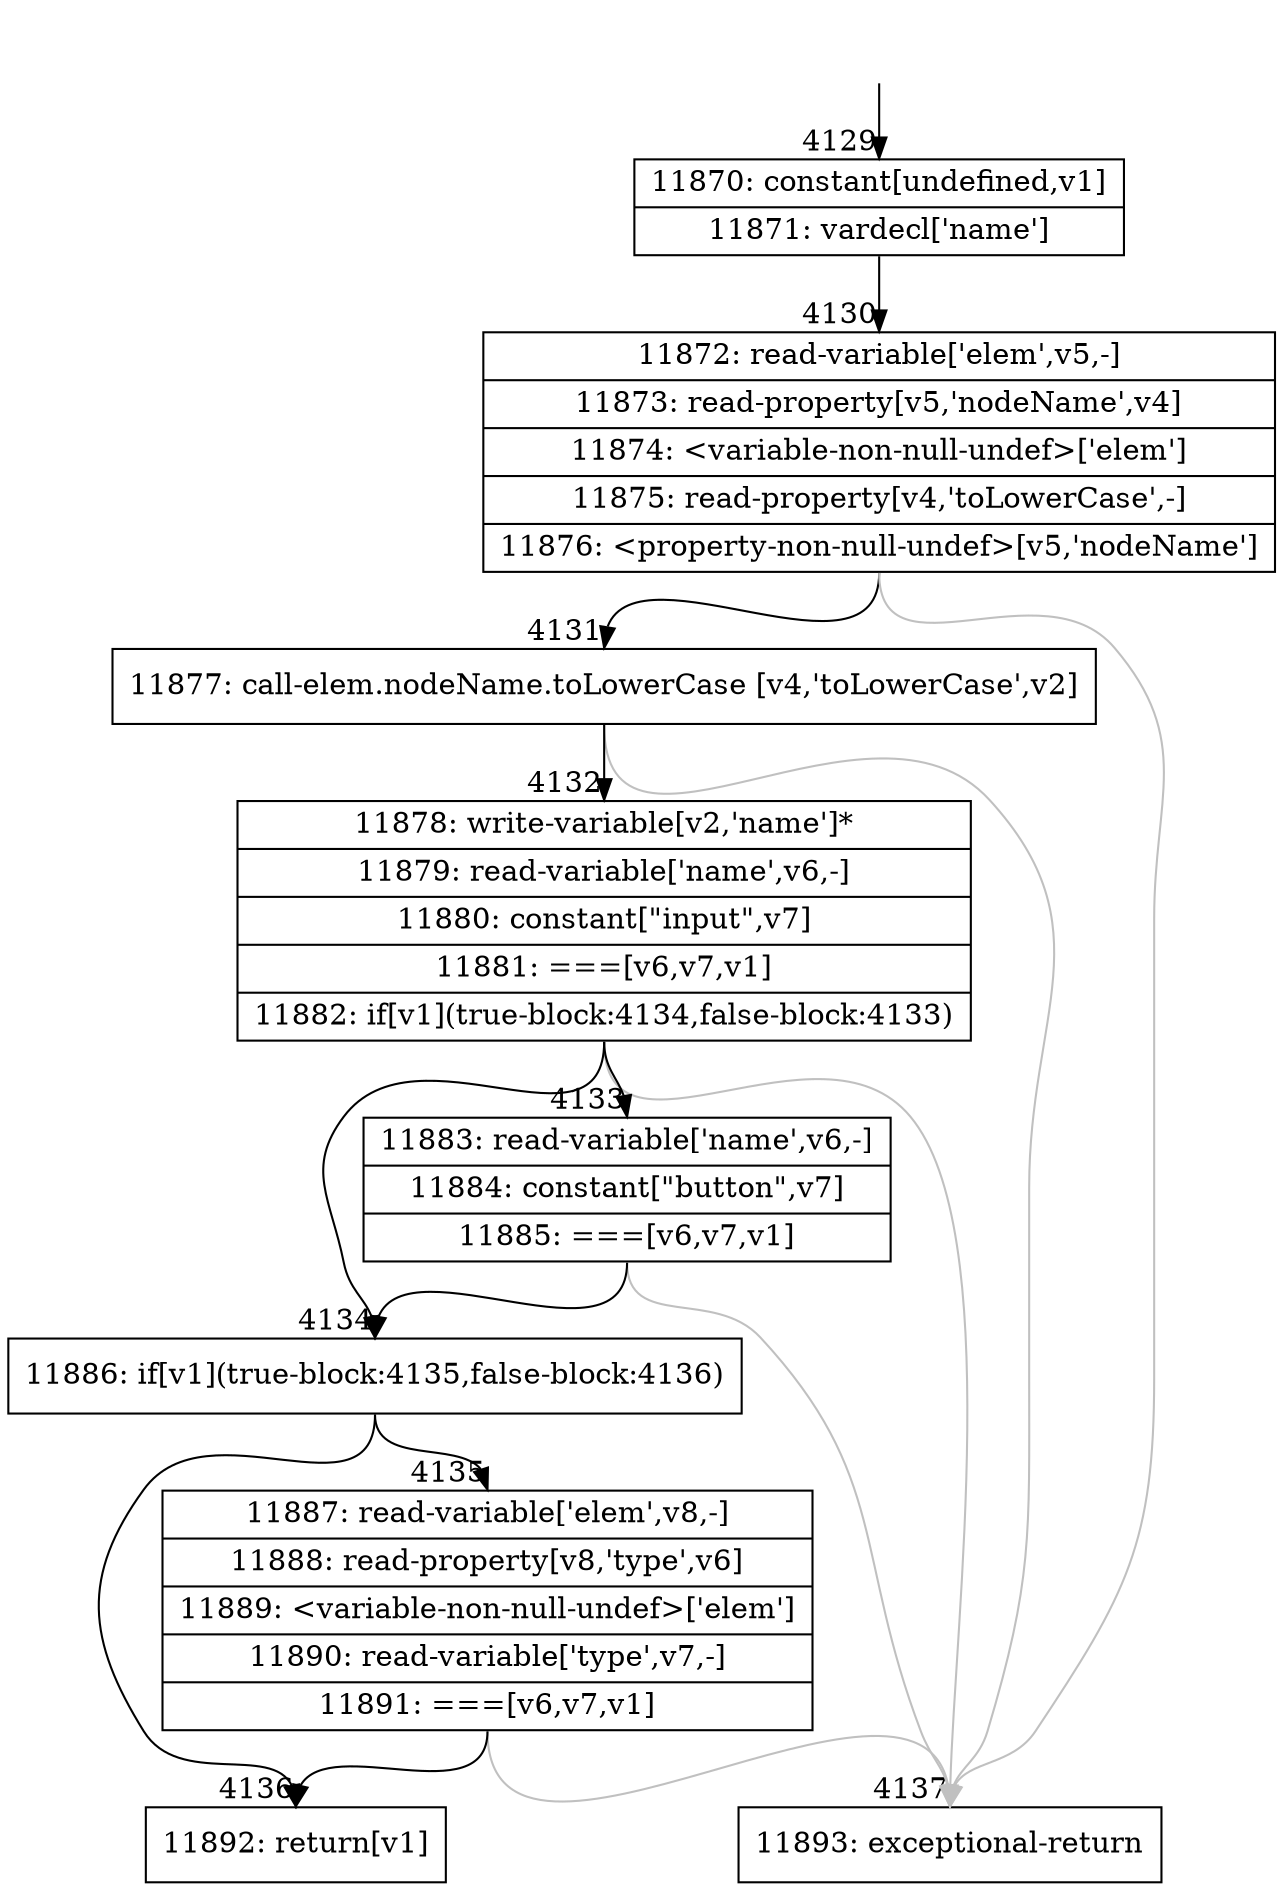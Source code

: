 digraph {
rankdir="TD"
BB_entry268[shape=none,label=""];
BB_entry268 -> BB4129 [tailport=s, headport=n, headlabel="    4129"]
BB4129 [shape=record label="{11870: constant[undefined,v1]|11871: vardecl['name']}" ] 
BB4129 -> BB4130 [tailport=s, headport=n, headlabel="      4130"]
BB4130 [shape=record label="{11872: read-variable['elem',v5,-]|11873: read-property[v5,'nodeName',v4]|11874: \<variable-non-null-undef\>['elem']|11875: read-property[v4,'toLowerCase',-]|11876: \<property-non-null-undef\>[v5,'nodeName']}" ] 
BB4130 -> BB4131 [tailport=s, headport=n, headlabel="      4131"]
BB4130 -> BB4137 [tailport=s, headport=n, color=gray, headlabel="      4137"]
BB4131 [shape=record label="{11877: call-elem.nodeName.toLowerCase [v4,'toLowerCase',v2]}" ] 
BB4131 -> BB4132 [tailport=s, headport=n, headlabel="      4132"]
BB4131 -> BB4137 [tailport=s, headport=n, color=gray]
BB4132 [shape=record label="{11878: write-variable[v2,'name']*|11879: read-variable['name',v6,-]|11880: constant[\"input\",v7]|11881: ===[v6,v7,v1]|11882: if[v1](true-block:4134,false-block:4133)}" ] 
BB4132 -> BB4134 [tailport=s, headport=n, headlabel="      4134"]
BB4132 -> BB4133 [tailport=s, headport=n, headlabel="      4133"]
BB4132 -> BB4137 [tailport=s, headport=n, color=gray]
BB4133 [shape=record label="{11883: read-variable['name',v6,-]|11884: constant[\"button\",v7]|11885: ===[v6,v7,v1]}" ] 
BB4133 -> BB4134 [tailport=s, headport=n]
BB4133 -> BB4137 [tailport=s, headport=n, color=gray]
BB4134 [shape=record label="{11886: if[v1](true-block:4135,false-block:4136)}" ] 
BB4134 -> BB4136 [tailport=s, headport=n, headlabel="      4136"]
BB4134 -> BB4135 [tailport=s, headport=n, headlabel="      4135"]
BB4135 [shape=record label="{11887: read-variable['elem',v8,-]|11888: read-property[v8,'type',v6]|11889: \<variable-non-null-undef\>['elem']|11890: read-variable['type',v7,-]|11891: ===[v6,v7,v1]}" ] 
BB4135 -> BB4136 [tailport=s, headport=n]
BB4135 -> BB4137 [tailport=s, headport=n, color=gray]
BB4136 [shape=record label="{11892: return[v1]}" ] 
BB4137 [shape=record label="{11893: exceptional-return}" ] 
//#$~ 4482
}
